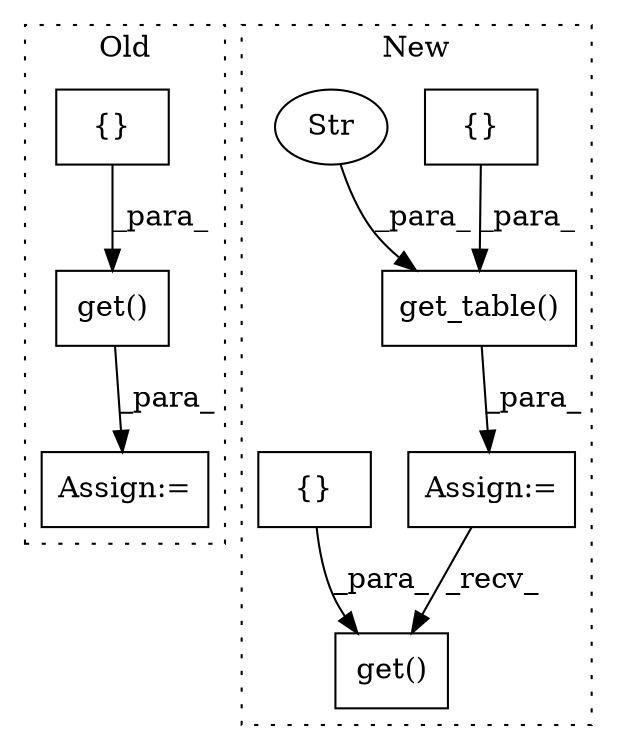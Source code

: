 digraph G {
subgraph cluster0 {
1 [label="{}" a="59" s="1595,1595" l="2,1" shape="box"];
4 [label="get()" a="75" s="1570,1597" l="15,1" shape="box"];
5 [label="Assign:=" a="68" s="1442" l="3" shape="box"];
label = "Old";
style="dotted";
}
subgraph cluster1 {
2 [label="get_table()" a="75" s="2145,2185" l="23,1" shape="box"];
3 [label="{}" a="95" s="2183,2184" l="2,1" shape="box"];
6 [label="Assign:=" a="68" s="2142" l="3" shape="box"];
7 [label="Str" a="66" s="2168" l="13" shape="ellipse"];
8 [label="get()" a="75" s="2376,2404" l="16,1" shape="box"];
9 [label="{}" a="95" s="2402,2403" l="2,1" shape="box"];
label = "New";
style="dotted";
}
1 -> 4 [label="_para_"];
2 -> 6 [label="_para_"];
3 -> 2 [label="_para_"];
4 -> 5 [label="_para_"];
6 -> 8 [label="_recv_"];
7 -> 2 [label="_para_"];
9 -> 8 [label="_para_"];
}